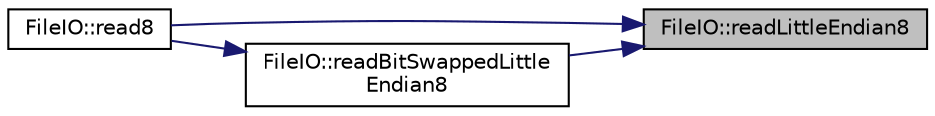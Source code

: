 digraph "FileIO::readLittleEndian8"
{
 // INTERACTIVE_SVG=YES
 // LATEX_PDF_SIZE
  edge [fontname="Helvetica",fontsize="10",labelfontname="Helvetica",labelfontsize="10"];
  node [fontname="Helvetica",fontsize="10",shape=record];
  rankdir="RL";
  Node1 [label="FileIO::readLittleEndian8",height=0.2,width=0.4,color="black", fillcolor="grey75", style="filled", fontcolor="black",tooltip=" "];
  Node1 -> Node2 [dir="back",color="midnightblue",fontsize="10",style="solid",fontname="Helvetica"];
  Node2 [label="FileIO::read8",height=0.2,width=0.4,color="black", fillcolor="white", style="filled",URL="$namespaceFileIO.html#ada7c5fb685c0f4b2d5f9cf9a4094e3ba",tooltip=" "];
  Node1 -> Node3 [dir="back",color="midnightblue",fontsize="10",style="solid",fontname="Helvetica"];
  Node3 [label="FileIO::readBitSwappedLittle\lEndian8",height=0.2,width=0.4,color="black", fillcolor="white", style="filled",URL="$namespaceFileIO.html#a24a05e9d8f61b2e3349f5857a2dfc663",tooltip=" "];
  Node3 -> Node2 [dir="back",color="midnightblue",fontsize="10",style="solid",fontname="Helvetica"];
}
